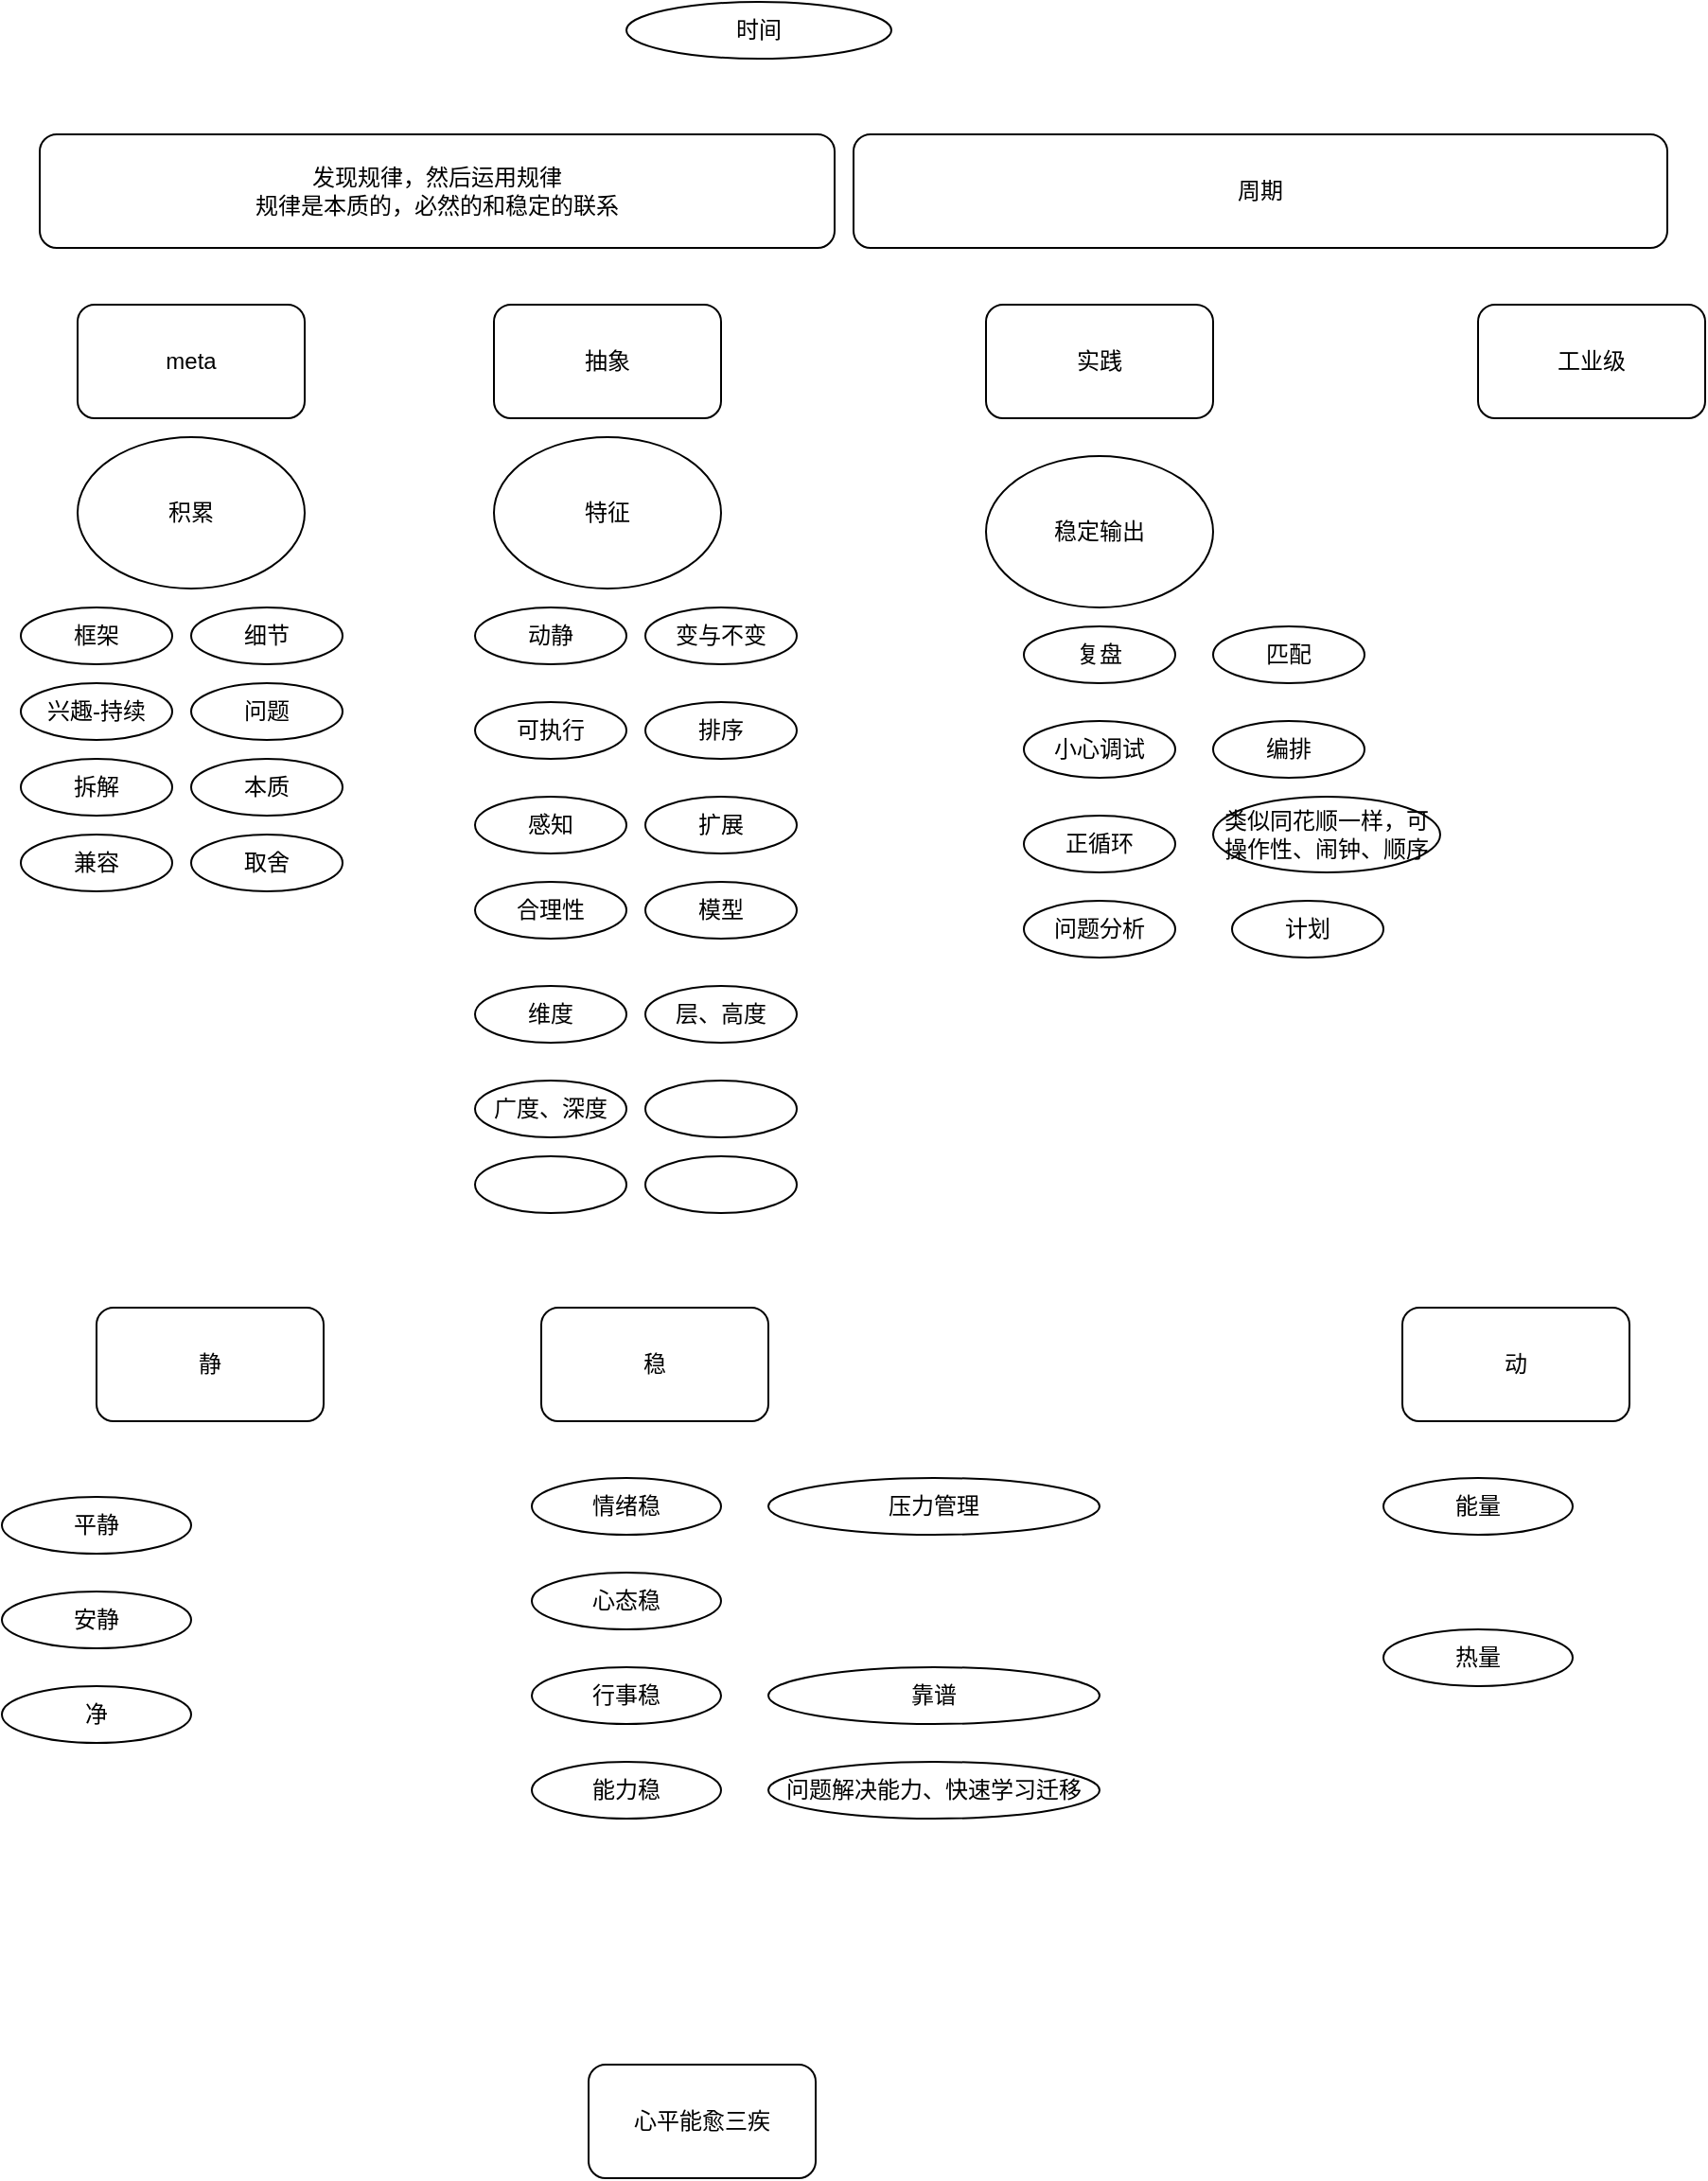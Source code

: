 <mxfile version="21.5.0" type="github">
  <diagram name="第 1 页" id="rTPwLOT8dQKmeTv-qtUL">
    <mxGraphModel dx="2514" dy="855" grid="1" gridSize="10" guides="1" tooltips="1" connect="1" arrows="1" fold="1" page="1" pageScale="1" pageWidth="827" pageHeight="1169" math="0" shadow="0">
      <root>
        <mxCell id="0" />
        <mxCell id="1" parent="0" />
        <mxCell id="M46LtMXxfjl9Ee6TElll-1" value="抽象" style="rounded=1;whiteSpace=wrap;html=1;" vertex="1" parent="1">
          <mxGeometry x="210" y="280" width="120" height="60" as="geometry" />
        </mxCell>
        <mxCell id="M46LtMXxfjl9Ee6TElll-2" value="实践" style="rounded=1;whiteSpace=wrap;html=1;" vertex="1" parent="1">
          <mxGeometry x="470" y="280" width="120" height="60" as="geometry" />
        </mxCell>
        <mxCell id="M46LtMXxfjl9Ee6TElll-3" value="稳定输出" style="ellipse;whiteSpace=wrap;html=1;" vertex="1" parent="1">
          <mxGeometry x="470" y="360" width="120" height="80" as="geometry" />
        </mxCell>
        <mxCell id="M46LtMXxfjl9Ee6TElll-4" value="特征" style="ellipse;whiteSpace=wrap;html=1;" vertex="1" parent="1">
          <mxGeometry x="210" y="350" width="120" height="80" as="geometry" />
        </mxCell>
        <mxCell id="M46LtMXxfjl9Ee6TElll-5" value="动静" style="ellipse;whiteSpace=wrap;html=1;" vertex="1" parent="1">
          <mxGeometry x="200" y="440" width="80" height="30" as="geometry" />
        </mxCell>
        <mxCell id="M46LtMXxfjl9Ee6TElll-6" value="变与不变" style="ellipse;whiteSpace=wrap;html=1;" vertex="1" parent="1">
          <mxGeometry x="290" y="440" width="80" height="30" as="geometry" />
        </mxCell>
        <mxCell id="M46LtMXxfjl9Ee6TElll-7" value="可执行" style="ellipse;whiteSpace=wrap;html=1;" vertex="1" parent="1">
          <mxGeometry x="200" y="490" width="80" height="30" as="geometry" />
        </mxCell>
        <mxCell id="M46LtMXxfjl9Ee6TElll-8" value="排序" style="ellipse;whiteSpace=wrap;html=1;" vertex="1" parent="1">
          <mxGeometry x="290" y="490" width="80" height="30" as="geometry" />
        </mxCell>
        <mxCell id="M46LtMXxfjl9Ee6TElll-9" value="感知" style="ellipse;whiteSpace=wrap;html=1;" vertex="1" parent="1">
          <mxGeometry x="200" y="540" width="80" height="30" as="geometry" />
        </mxCell>
        <mxCell id="M46LtMXxfjl9Ee6TElll-10" value="扩展" style="ellipse;whiteSpace=wrap;html=1;" vertex="1" parent="1">
          <mxGeometry x="290" y="540" width="80" height="30" as="geometry" />
        </mxCell>
        <mxCell id="M46LtMXxfjl9Ee6TElll-11" value="合理性" style="ellipse;whiteSpace=wrap;html=1;" vertex="1" parent="1">
          <mxGeometry x="200" y="585" width="80" height="30" as="geometry" />
        </mxCell>
        <mxCell id="M46LtMXxfjl9Ee6TElll-12" value="模型" style="ellipse;whiteSpace=wrap;html=1;" vertex="1" parent="1">
          <mxGeometry x="290" y="585" width="80" height="30" as="geometry" />
        </mxCell>
        <mxCell id="M46LtMXxfjl9Ee6TElll-13" value="维度" style="ellipse;whiteSpace=wrap;html=1;" vertex="1" parent="1">
          <mxGeometry x="200" y="640" width="80" height="30" as="geometry" />
        </mxCell>
        <mxCell id="M46LtMXxfjl9Ee6TElll-14" value="层、高度" style="ellipse;whiteSpace=wrap;html=1;" vertex="1" parent="1">
          <mxGeometry x="290" y="640" width="80" height="30" as="geometry" />
        </mxCell>
        <mxCell id="M46LtMXxfjl9Ee6TElll-15" value="广度、深度" style="ellipse;whiteSpace=wrap;html=1;" vertex="1" parent="1">
          <mxGeometry x="200" y="690" width="80" height="30" as="geometry" />
        </mxCell>
        <mxCell id="M46LtMXxfjl9Ee6TElll-16" value="" style="ellipse;whiteSpace=wrap;html=1;" vertex="1" parent="1">
          <mxGeometry x="290" y="690" width="80" height="30" as="geometry" />
        </mxCell>
        <mxCell id="M46LtMXxfjl9Ee6TElll-17" value="" style="ellipse;whiteSpace=wrap;html=1;" vertex="1" parent="1">
          <mxGeometry x="200" y="730" width="80" height="30" as="geometry" />
        </mxCell>
        <mxCell id="M46LtMXxfjl9Ee6TElll-18" value="" style="ellipse;whiteSpace=wrap;html=1;" vertex="1" parent="1">
          <mxGeometry x="290" y="730" width="80" height="30" as="geometry" />
        </mxCell>
        <mxCell id="M46LtMXxfjl9Ee6TElll-19" value="复盘" style="ellipse;whiteSpace=wrap;html=1;" vertex="1" parent="1">
          <mxGeometry x="490" y="450" width="80" height="30" as="geometry" />
        </mxCell>
        <mxCell id="M46LtMXxfjl9Ee6TElll-20" value="小心调试" style="ellipse;whiteSpace=wrap;html=1;" vertex="1" parent="1">
          <mxGeometry x="490" y="500" width="80" height="30" as="geometry" />
        </mxCell>
        <mxCell id="M46LtMXxfjl9Ee6TElll-21" value="正循环" style="ellipse;whiteSpace=wrap;html=1;" vertex="1" parent="1">
          <mxGeometry x="490" y="550" width="80" height="30" as="geometry" />
        </mxCell>
        <mxCell id="M46LtMXxfjl9Ee6TElll-22" value="时间" style="ellipse;whiteSpace=wrap;html=1;" vertex="1" parent="1">
          <mxGeometry x="280" y="120" width="140" height="30" as="geometry" />
        </mxCell>
        <mxCell id="M46LtMXxfjl9Ee6TElll-23" value="meta" style="rounded=1;whiteSpace=wrap;html=1;" vertex="1" parent="1">
          <mxGeometry x="-10" y="280" width="120" height="60" as="geometry" />
        </mxCell>
        <mxCell id="M46LtMXxfjl9Ee6TElll-24" value="积累" style="ellipse;whiteSpace=wrap;html=1;" vertex="1" parent="1">
          <mxGeometry x="-10" y="350" width="120" height="80" as="geometry" />
        </mxCell>
        <mxCell id="M46LtMXxfjl9Ee6TElll-25" value="问题分析" style="ellipse;whiteSpace=wrap;html=1;" vertex="1" parent="1">
          <mxGeometry x="490" y="595" width="80" height="30" as="geometry" />
        </mxCell>
        <mxCell id="M46LtMXxfjl9Ee6TElll-26" value="匹配" style="ellipse;whiteSpace=wrap;html=1;" vertex="1" parent="1">
          <mxGeometry x="590" y="450" width="80" height="30" as="geometry" />
        </mxCell>
        <mxCell id="M46LtMXxfjl9Ee6TElll-27" value="编排" style="ellipse;whiteSpace=wrap;html=1;" vertex="1" parent="1">
          <mxGeometry x="590" y="500" width="80" height="30" as="geometry" />
        </mxCell>
        <mxCell id="M46LtMXxfjl9Ee6TElll-28" value="类似同花顺一样，可操作性、闹钟、顺序" style="ellipse;whiteSpace=wrap;html=1;" vertex="1" parent="1">
          <mxGeometry x="590" y="540" width="120" height="40" as="geometry" />
        </mxCell>
        <mxCell id="M46LtMXxfjl9Ee6TElll-29" value="发现规律，然后运用规律&lt;br&gt;规律是本质的，必然的和稳定的联系" style="rounded=1;whiteSpace=wrap;html=1;" vertex="1" parent="1">
          <mxGeometry x="-30" y="190" width="420" height="60" as="geometry" />
        </mxCell>
        <mxCell id="M46LtMXxfjl9Ee6TElll-31" value="工业级" style="rounded=1;whiteSpace=wrap;html=1;" vertex="1" parent="1">
          <mxGeometry x="730" y="280" width="120" height="60" as="geometry" />
        </mxCell>
        <mxCell id="M46LtMXxfjl9Ee6TElll-32" value="周期" style="rounded=1;whiteSpace=wrap;html=1;" vertex="1" parent="1">
          <mxGeometry x="400" y="190" width="430" height="60" as="geometry" />
        </mxCell>
        <mxCell id="M46LtMXxfjl9Ee6TElll-33" value="框架" style="ellipse;whiteSpace=wrap;html=1;" vertex="1" parent="1">
          <mxGeometry x="-40" y="440" width="80" height="30" as="geometry" />
        </mxCell>
        <mxCell id="M46LtMXxfjl9Ee6TElll-34" value="细节" style="ellipse;whiteSpace=wrap;html=1;" vertex="1" parent="1">
          <mxGeometry x="50" y="440" width="80" height="30" as="geometry" />
        </mxCell>
        <mxCell id="M46LtMXxfjl9Ee6TElll-35" value="兴趣-持续" style="ellipse;whiteSpace=wrap;html=1;" vertex="1" parent="1">
          <mxGeometry x="-40" y="480" width="80" height="30" as="geometry" />
        </mxCell>
        <mxCell id="M46LtMXxfjl9Ee6TElll-36" value="计划" style="ellipse;whiteSpace=wrap;html=1;" vertex="1" parent="1">
          <mxGeometry x="600" y="595" width="80" height="30" as="geometry" />
        </mxCell>
        <mxCell id="M46LtMXxfjl9Ee6TElll-37" value="问题" style="ellipse;whiteSpace=wrap;html=1;" vertex="1" parent="1">
          <mxGeometry x="50" y="480" width="80" height="30" as="geometry" />
        </mxCell>
        <mxCell id="M46LtMXxfjl9Ee6TElll-38" value="本质" style="ellipse;whiteSpace=wrap;html=1;" vertex="1" parent="1">
          <mxGeometry x="50" y="520" width="80" height="30" as="geometry" />
        </mxCell>
        <mxCell id="M46LtMXxfjl9Ee6TElll-39" value="拆解" style="ellipse;whiteSpace=wrap;html=1;" vertex="1" parent="1">
          <mxGeometry x="-40" y="520" width="80" height="30" as="geometry" />
        </mxCell>
        <mxCell id="M46LtMXxfjl9Ee6TElll-40" value="取舍" style="ellipse;whiteSpace=wrap;html=1;" vertex="1" parent="1">
          <mxGeometry x="50" y="560" width="80" height="30" as="geometry" />
        </mxCell>
        <mxCell id="M46LtMXxfjl9Ee6TElll-41" value="兼容" style="ellipse;whiteSpace=wrap;html=1;" vertex="1" parent="1">
          <mxGeometry x="-40" y="560" width="80" height="30" as="geometry" />
        </mxCell>
        <mxCell id="M46LtMXxfjl9Ee6TElll-43" value="静" style="rounded=1;whiteSpace=wrap;html=1;" vertex="1" parent="1">
          <mxGeometry y="810" width="120" height="60" as="geometry" />
        </mxCell>
        <mxCell id="M46LtMXxfjl9Ee6TElll-44" value="稳" style="rounded=1;whiteSpace=wrap;html=1;" vertex="1" parent="1">
          <mxGeometry x="235" y="810" width="120" height="60" as="geometry" />
        </mxCell>
        <mxCell id="M46LtMXxfjl9Ee6TElll-45" value="净" style="ellipse;whiteSpace=wrap;html=1;" vertex="1" parent="1">
          <mxGeometry x="-50" y="1010" width="100" height="30" as="geometry" />
        </mxCell>
        <mxCell id="M46LtMXxfjl9Ee6TElll-46" value="情绪稳" style="ellipse;whiteSpace=wrap;html=1;" vertex="1" parent="1">
          <mxGeometry x="230" y="900" width="100" height="30" as="geometry" />
        </mxCell>
        <mxCell id="M46LtMXxfjl9Ee6TElll-47" value="心态稳" style="ellipse;whiteSpace=wrap;html=1;" vertex="1" parent="1">
          <mxGeometry x="230" y="950" width="100" height="30" as="geometry" />
        </mxCell>
        <mxCell id="M46LtMXxfjl9Ee6TElll-48" value="行事稳" style="ellipse;whiteSpace=wrap;html=1;" vertex="1" parent="1">
          <mxGeometry x="230" y="1000" width="100" height="30" as="geometry" />
        </mxCell>
        <mxCell id="M46LtMXxfjl9Ee6TElll-49" value="能力稳" style="ellipse;whiteSpace=wrap;html=1;" vertex="1" parent="1">
          <mxGeometry x="230" y="1050" width="100" height="30" as="geometry" />
        </mxCell>
        <mxCell id="M46LtMXxfjl9Ee6TElll-50" value="&lt;div class=&quot;lake-content&quot;&gt;问题解决能力、快速学习迁移&lt;/div&gt;" style="ellipse;whiteSpace=wrap;html=1;" vertex="1" parent="1">
          <mxGeometry x="355" y="1050" width="175" height="30" as="geometry" />
        </mxCell>
        <mxCell id="M46LtMXxfjl9Ee6TElll-51" value="&lt;div class=&quot;lake-content&quot;&gt;&lt;div class=&quot;lake-content&quot;&gt;靠谱&lt;/div&gt;&lt;/div&gt;" style="ellipse;whiteSpace=wrap;html=1;" vertex="1" parent="1">
          <mxGeometry x="355" y="1000" width="175" height="30" as="geometry" />
        </mxCell>
        <mxCell id="M46LtMXxfjl9Ee6TElll-52" value="&lt;div class=&quot;lake-content&quot;&gt;&lt;div class=&quot;lake-content&quot;&gt;压力管理&lt;/div&gt;&lt;/div&gt;" style="ellipse;whiteSpace=wrap;html=1;" vertex="1" parent="1">
          <mxGeometry x="355" y="900" width="175" height="30" as="geometry" />
        </mxCell>
        <mxCell id="M46LtMXxfjl9Ee6TElll-53" value="平静" style="ellipse;whiteSpace=wrap;html=1;" vertex="1" parent="1">
          <mxGeometry x="-50" y="910" width="100" height="30" as="geometry" />
        </mxCell>
        <mxCell id="M46LtMXxfjl9Ee6TElll-54" value="安静" style="ellipse;whiteSpace=wrap;html=1;" vertex="1" parent="1">
          <mxGeometry x="-50" y="960" width="100" height="30" as="geometry" />
        </mxCell>
        <mxCell id="M46LtMXxfjl9Ee6TElll-55" value="心平能愈三疾" style="rounded=1;whiteSpace=wrap;html=1;" vertex="1" parent="1">
          <mxGeometry x="260" y="1210" width="120" height="60" as="geometry" />
        </mxCell>
        <mxCell id="M46LtMXxfjl9Ee6TElll-56" value="动" style="rounded=1;whiteSpace=wrap;html=1;" vertex="1" parent="1">
          <mxGeometry x="690" y="810" width="120" height="60" as="geometry" />
        </mxCell>
        <mxCell id="M46LtMXxfjl9Ee6TElll-57" value="能量" style="ellipse;whiteSpace=wrap;html=1;" vertex="1" parent="1">
          <mxGeometry x="680" y="900" width="100" height="30" as="geometry" />
        </mxCell>
        <mxCell id="M46LtMXxfjl9Ee6TElll-58" value="热量" style="ellipse;whiteSpace=wrap;html=1;" vertex="1" parent="1">
          <mxGeometry x="680" y="980" width="100" height="30" as="geometry" />
        </mxCell>
      </root>
    </mxGraphModel>
  </diagram>
</mxfile>
